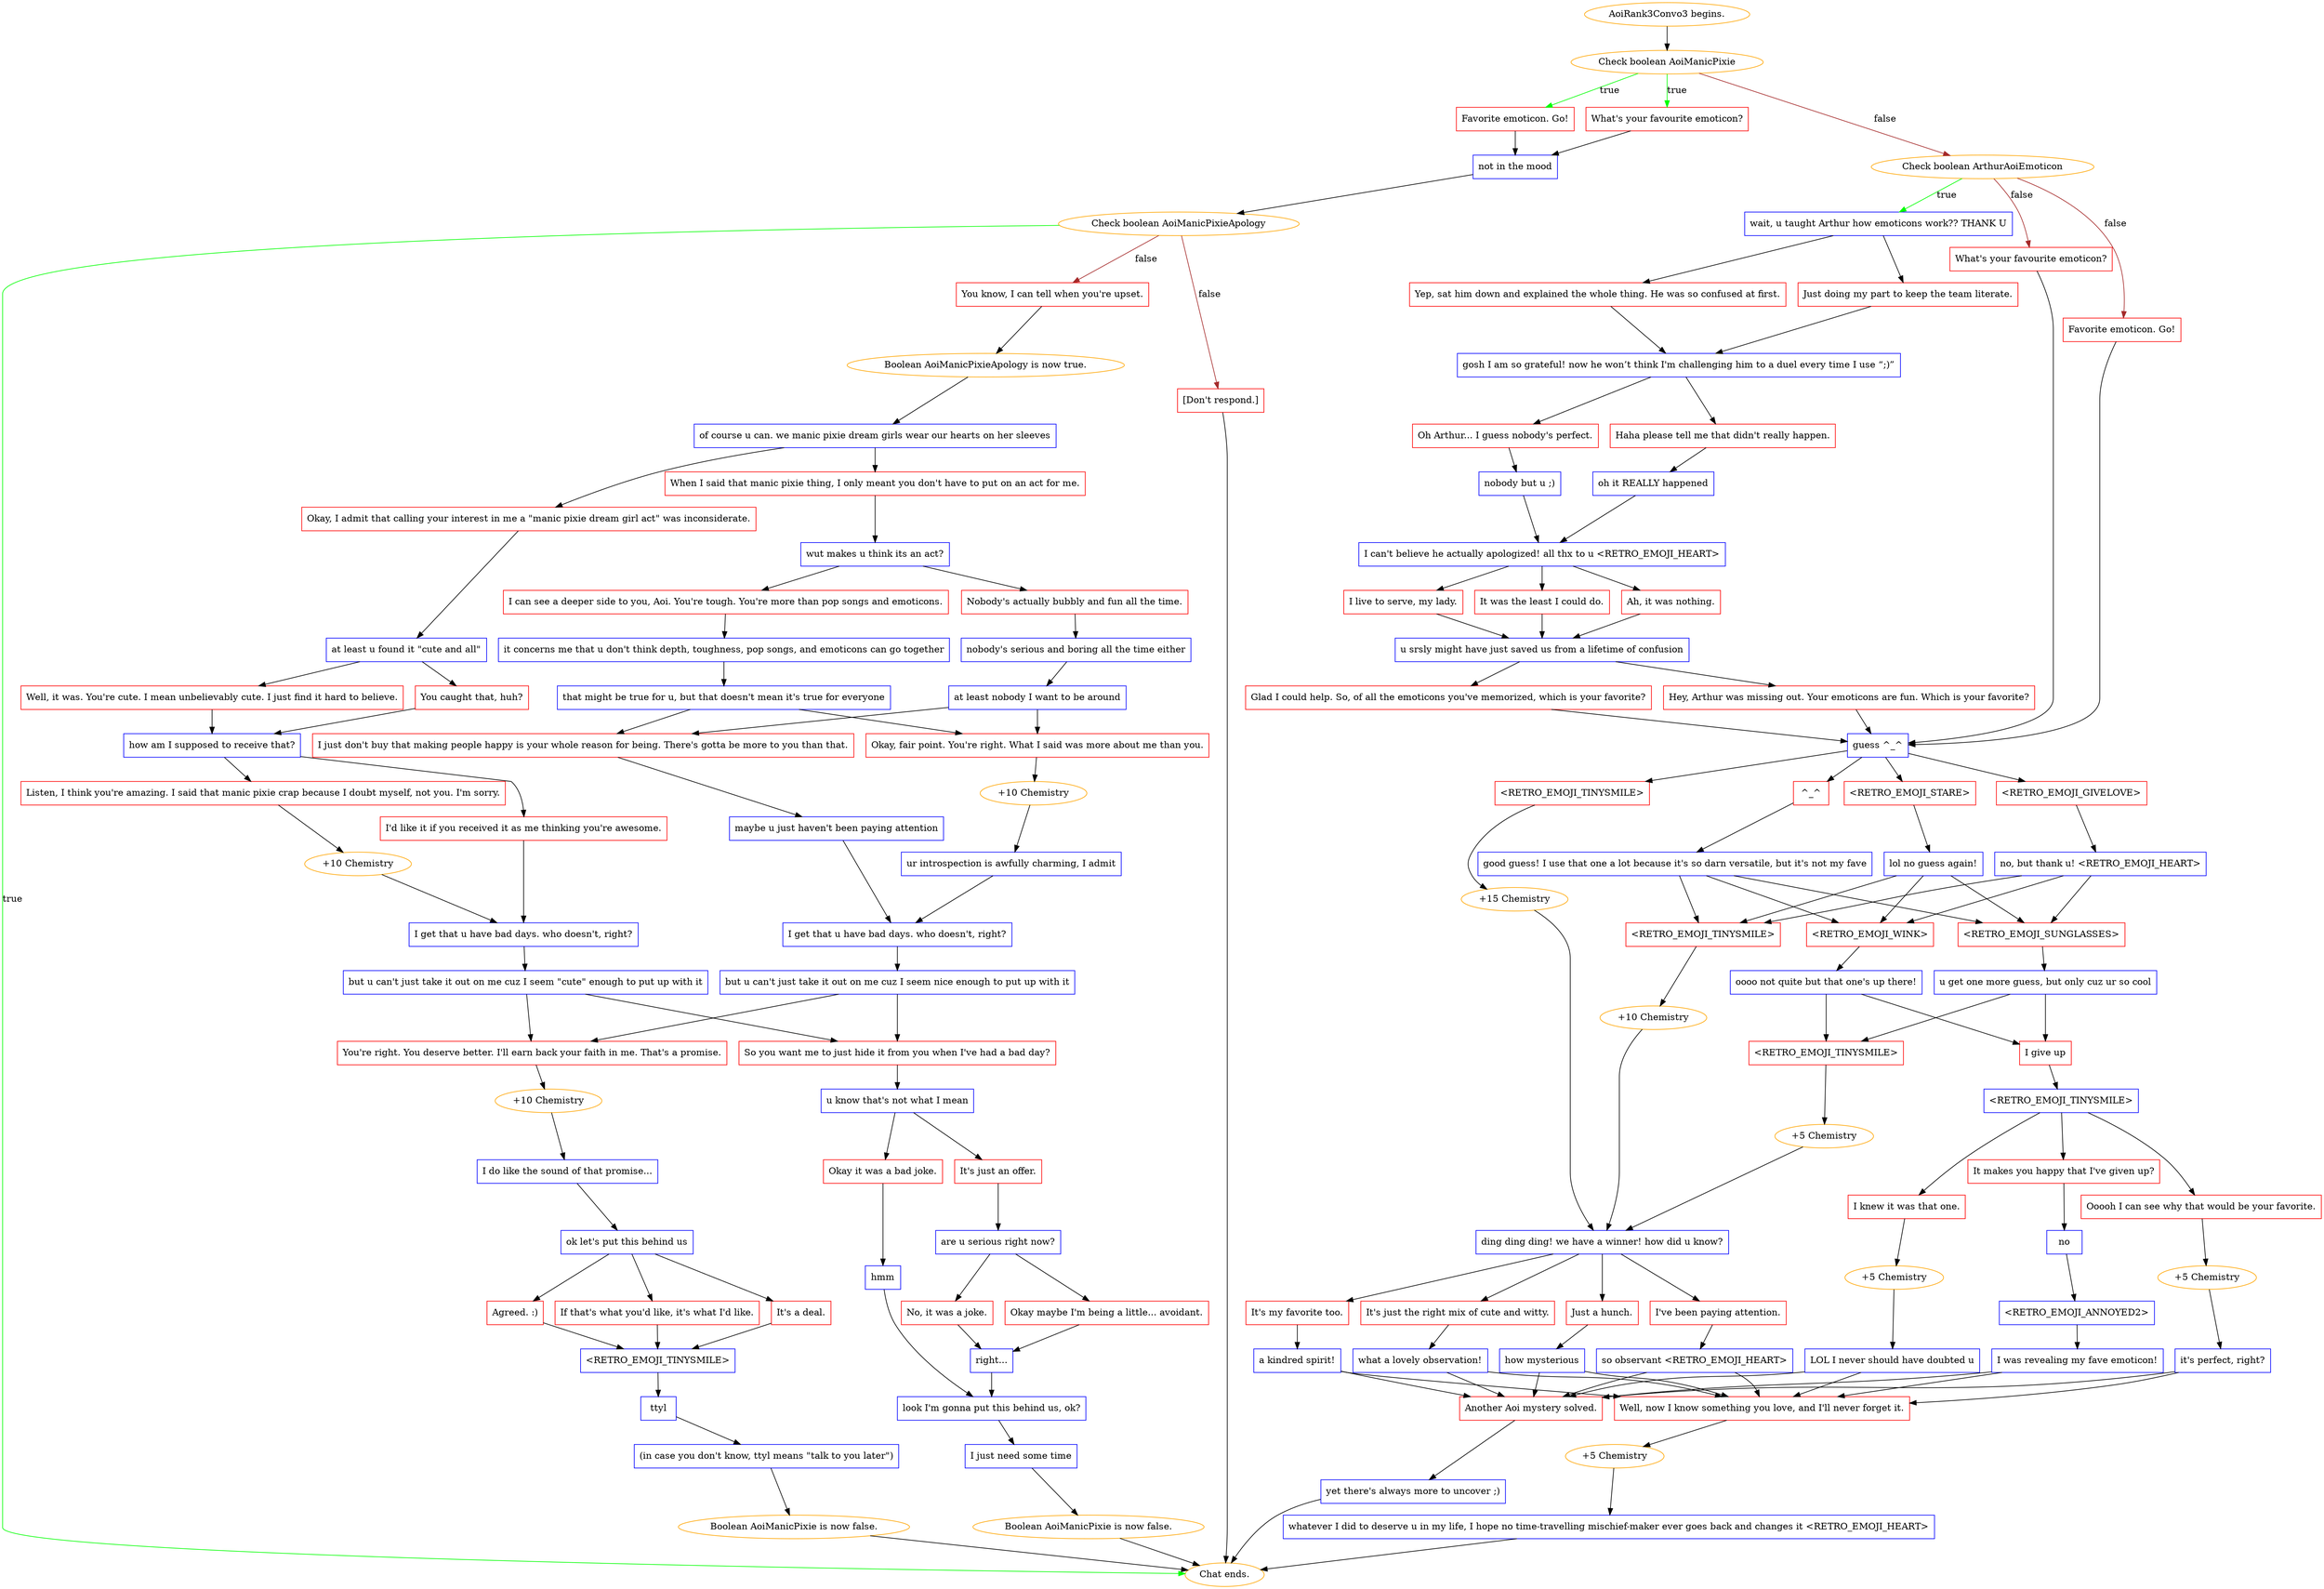 digraph {
	"AoiRank3Convo3 begins." [color=orange];
		"AoiRank3Convo3 begins." -> 1860;
	1860 [label="Check boolean AoiManicPixie",color=orange];
		1860 -> 1891 [label=true,color=green];
		1860 -> 1892 [label=true,color=green];
		1860 -> 1898 [label=false,color=brown];
	1891 [label="What's your favourite emoticon?",shape=box,color=red];
		1891 -> 1893;
	1892 [label="Favorite emoticon. Go!",shape=box,color=red];
		1892 -> 1893;
	1898 [label="Check boolean ArthurAoiEmoticon",color=orange];
		1898 -> 1895 [label=true,color=green];
		1898 -> 1896 [label=false,color=brown];
		1898 -> 1897 [label=false,color=brown];
	1893 [label="not in the mood",shape=box,color=blue];
		1893 -> 1858;
	1895 [label="wait, u taught Arthur how emoticons work?? THANK U",shape=box,color=blue];
		1895 -> 1899;
		1895 -> 1900;
	1896 [label="What's your favourite emoticon?",shape=box,color=red];
		1896 -> 1913;
	1897 [label="Favorite emoticon. Go!",shape=box,color=red];
		1897 -> 1913;
	1858 [label="Check boolean AoiManicPixieApology",color=orange];
		1858 -> "Chat ends." [label=true,color=green];
		1858 -> 1856 [label=false,color=brown];
		1858 -> 1841 [label=false,color=brown];
	1899 [label="Yep, sat him down and explained the whole thing. He was so confused at first.",shape=box,color=red];
		1899 -> 1901;
	1900 [label="Just doing my part to keep the team literate.",shape=box,color=red];
		1900 -> 1901;
	1913 [label="guess ^_^",shape=box,color=blue];
		1913 -> 1914;
		1913 -> 1915;
		1913 -> 1916;
		1913 -> 1917;
	"Chat ends." [color=orange];
	1856 [label="You know, I can tell when you're upset.",shape=box,color=red];
		1856 -> 1843;
	1841 [label="[Don't respond.]",shape=box,color=red];
		1841 -> "Chat ends.";
	1901 [label="gosh I am so grateful! now he won’t think I'm challenging him to a duel every time I use “;)”",shape=box,color=blue];
		1901 -> 1902;
		1901 -> 1903;
	1914 [label="<RETRO_EMOJI_GIVELOVE>",shape=box,color=red];
		1914 -> 1918;
	1915 [label="^_^",shape=box,color=red];
		1915 -> 1919;
	1916 [label="<RETRO_EMOJI_STARE>",shape=box,color=red];
		1916 -> 1920;
	1917 [label="<RETRO_EMOJI_TINYSMILE>",shape=box,color=red];
		1917 -> 1921;
	1843 [label="Boolean AoiManicPixieApology is now true.",color=orange];
		1843 -> 1844;
	1902 [label="Haha please tell me that didn't really happen.",shape=box,color=red];
		1902 -> 1904;
	1903 [label="Oh Arthur... I guess nobody's perfect.",shape=box,color=red];
		1903 -> 1905;
	1918 [label="no, but thank u! <RETRO_EMOJI_HEART>",shape=box,color=blue];
		1918 -> 1922;
		1918 -> 1923;
		1918 -> 1924;
	1919 [label="good guess! I use that one a lot because it's so darn versatile, but it's not my fave",shape=box,color=blue];
		1919 -> 1922;
		1919 -> 1923;
		1919 -> 1924;
	1920 [label="lol no guess again!",shape=box,color=blue];
		1920 -> 1922;
		1920 -> 1923;
		1920 -> 1924;
	1921 [label="+15 Chemistry",color=orange];
		1921 -> 1931;
	1844 [label="of course u can. we manic pixie dream girls wear our hearts on her sleeves",shape=box,color=blue];
		1844 -> 1845;
		1844 -> 1846;
	1904 [label="oh it REALLY happened",shape=box,color=blue];
		1904 -> 1906;
	1905 [label="nobody but u ;)",shape=box,color=blue];
		1905 -> 1906;
	1922 [label="<RETRO_EMOJI_WINK>",shape=box,color=red];
		1922 -> 1925;
	1923 [label="<RETRO_EMOJI_SUNGLASSES>",shape=box,color=red];
		1923 -> 1926;
	1924 [label="<RETRO_EMOJI_TINYSMILE>",shape=box,color=red];
		1924 -> 1927;
	1931 [label="ding ding ding! we have a winner! how did u know?",shape=box,color=blue];
		1931 -> 1943;
		1931 -> 1944;
		1931 -> 1945;
		1931 -> 1946;
	1845 [label="Okay, I admit that calling your interest in me a \"manic pixie dream girl act\" was inconsiderate.",shape=box,color=red];
		1845 -> 1847;
	1846 [label="When I said that manic pixie thing, I only meant you don't have to put on an act for me.",shape=box,color=red];
		1846 -> 1833;
	1906 [label="I can't believe he actually apologized! all thx to u <RETRO_EMOJI_HEART>",shape=box,color=blue];
		1906 -> 1907;
		1906 -> 1908;
		1906 -> 1909;
	1925 [label="oooo not quite but that one's up there!",shape=box,color=blue];
		1925 -> 1928;
		1925 -> 1929;
	1926 [label="u get one more guess, but only cuz ur so cool",shape=box,color=blue];
		1926 -> 1928;
		1926 -> 1929;
	1927 [label="+10 Chemistry",color=orange];
		1927 -> 1931;
	1943 [label="It's my favorite too.",shape=box,color=red];
		1943 -> 1947;
	1944 [label="It's just the right mix of cute and witty.",shape=box,color=red];
		1944 -> 1948;
	1945 [label="Just a hunch.",shape=box,color=red];
		1945 -> 1949;
	1946 [label="I've been paying attention.",shape=box,color=red];
		1946 -> 1950;
	1847 [label="at least u found it \"cute and all\"",shape=box,color=blue];
		1847 -> 1848;
		1847 -> 1849;
	1833 [label="wut makes u think its an act?",shape=box,color=blue];
		1833 -> 1852;
		1833 -> 1851;
	1907 [label="Ah, it was nothing.",shape=box,color=red];
		1907 -> 1910;
	1908 [label="I live to serve, my lady.",shape=box,color=red];
		1908 -> 1910;
	1909 [label="It was the least I could do.",shape=box,color=red];
		1909 -> 1910;
	1928 [label="I give up",shape=box,color=red];
		1928 -> 1932;
	1929 [label="<RETRO_EMOJI_TINYSMILE>",shape=box,color=red];
		1929 -> 1930;
	1947 [label="a kindred spirit!",shape=box,color=blue];
		1947 -> 1951;
		1947 -> 1952;
	1948 [label="what a lovely observation!",shape=box,color=blue];
		1948 -> 1951;
		1948 -> 1952;
	1949 [label="how mysterious",shape=box,color=blue];
		1949 -> 1951;
		1949 -> 1952;
	1950 [label="so observant <RETRO_EMOJI_HEART>",shape=box,color=blue];
		1950 -> 1951;
		1950 -> 1952;
	1848 [label="Well, it was. You're cute. I mean unbelievably cute. I just find it hard to believe.",shape=box,color=red];
		1848 -> 1850;
	1849 [label="You caught that, huh?",shape=box,color=red];
		1849 -> 1850;
	1852 [label="Nobody's actually bubbly and fun all the time.",shape=box,color=red];
		1852 -> 1834;
	1851 [label="I can see a deeper side to you, Aoi. You're tough. You're more than pop songs and emoticons.",shape=box,color=red];
		1851 -> 1835;
	1910 [label="u srsly might have just saved us from a lifetime of confusion",shape=box,color=blue];
		1910 -> 1911;
		1910 -> 1912;
	1932 [label="<RETRO_EMOJI_TINYSMILE>",shape=box,color=blue];
		1932 -> 1933;
		1932 -> 1934;
		1932 -> 1935;
	1930 [label="+5 Chemistry",color=orange];
		1930 -> 1931;
	1951 [label="Well, now I know something you love, and I'll never forget it.",shape=box,color=red];
		1951 -> 1954;
	1952 [label="Another Aoi mystery solved.",shape=box,color=red];
		1952 -> 1957;
	1850 [label="how am I supposed to receive that?",shape=box,color=blue];
		1850 -> 1836;
		1850 -> 1837;
	1834 [label="nobody's serious and boring all the time either",shape=box,color=blue];
		1834 -> 1840;
	1835 [label="it concerns me that u don't think depth, toughness, pop songs, and emoticons can go together",shape=box,color=blue];
		1835 -> 1890;
	1911 [label="Glad I could help. So, of all the emoticons you've memorized, which is your favorite?",shape=box,color=red];
		1911 -> 1913;
	1912 [label="Hey, Arthur was missing out. Your emoticons are fun. Which is your favorite?",shape=box,color=red];
		1912 -> 1913;
	1933 [label="Ooooh I can see why that would be your favorite.",shape=box,color=red];
		1933 -> 1936;
	1934 [label="It makes you happy that I've given up?",shape=box,color=red];
		1934 -> 1940;
	1935 [label="I knew it was that one.",shape=box,color=red];
		1935 -> 1938;
	1954 [label="+5 Chemistry",color=orange];
		1954 -> 1955;
	1957 [label="yet there's always more to uncover ;)",shape=box,color=blue];
		1957 -> "Chat ends.";
	1836 [label="Listen, I think you're amazing. I said that manic pixie crap because I doubt myself, not you. I'm sorry.",shape=box,color=red];
		1836 -> 1838;
	1837 [label="I'd like it if you received it as me thinking you're awesome.",shape=box,color=red];
		1837 -> 1888;
	1840 [label="at least nobody I want to be around",shape=box,color=blue];
		1840 -> 1839;
		1840 -> 1889;
	1890 [label="that might be true for u, but that doesn't mean it's true for everyone",shape=box,color=blue];
		1890 -> 1889;
		1890 -> 1839;
	1936 [label="+5 Chemistry",color=orange];
		1936 -> 1937;
	1940 [label="no",shape=box,color=blue];
		1940 -> 1941;
	1938 [label="+5 Chemistry",color=orange];
		1938 -> 1939;
	1955 [label="whatever I did to deserve u in my life, I hope no time-travelling mischief-maker ever goes back and changes it <RETRO_EMOJI_HEART>",shape=box,color=blue];
		1955 -> "Chat ends.";
	1838 [label="+10 Chemistry",color=orange];
		1838 -> 1888;
	1888 [label="I get that u have bad days. who doesn't, right?",shape=box,color=blue];
		1888 -> 1887;
	1839 [label="I just don't buy that making people happy is your whole reason for being. There's gotta be more to you than that.",shape=box,color=red];
		1839 -> 1886;
	1889 [label="Okay, fair point. You're right. What I said was more about me than you.",shape=box,color=red];
		1889 -> 1885;
	1937 [label="it's perfect, right?",shape=box,color=blue];
		1937 -> 1951;
		1937 -> 1952;
	1941 [label="<RETRO_EMOJI_ANNOYED2>",shape=box,color=blue];
		1941 -> 1942;
	1939 [label="LOL I never should have doubted u",shape=box,color=blue];
		1939 -> 1951;
		1939 -> 1952;
	1887 [label="but u can't just take it out on me cuz I seem \"cute\" enough to put up with it",shape=box,color=blue];
		1887 -> 1881;
		1887 -> 1880;
	1886 [label="maybe u just haven't been paying attention",shape=box,color=blue];
		1886 -> 1883;
	1885 [label="+10 Chemistry",color=orange];
		1885 -> 1884;
	1942 [label="I was revealing my fave emoticon!",shape=box,color=blue];
		1942 -> 1951;
		1942 -> 1952;
	1881 [label="You're right. You deserve better. I'll earn back your faith in me. That's a promise.",shape=box,color=red];
		1881 -> 1879;
	1880 [label="So you want me to just hide it from you when I've had a bad day?",shape=box,color=red];
		1880 -> 1878;
	1883 [label="I get that u have bad days. who doesn't, right?",shape=box,color=blue];
		1883 -> 1882;
	1884 [label="ur introspection is awfully charming, I admit",shape=box,color=blue];
		1884 -> 1883;
	1879 [label="+10 Chemistry",color=orange];
		1879 -> 1875;
	1878 [label="u know that's not what I mean",shape=box,color=blue];
		1878 -> 1877;
		1878 -> 1876;
	1882 [label="but u can't just take it out on me cuz I seem nice enough to put up with it",shape=box,color=blue];
		1882 -> 1881;
		1882 -> 1880;
	1875 [label="I do like the sound of that promise...",shape=box,color=blue];
		1875 -> 1874;
	1877 [label="It's just an offer.",shape=box,color=red];
		1877 -> 1867;
	1876 [label="Okay it was a bad joke.",shape=box,color=red];
		1876 -> 1866;
	1874 [label="ok let's put this behind us",shape=box,color=blue];
		1874 -> 1873;
		1874 -> 1872;
		1874 -> 1871;
	1867 [label="are u serious right now?",shape=box,color=blue];
		1867 -> 1865;
		1867 -> 1864;
	1866 [label="hmm",shape=box,color=blue];
		1866 -> 1861;
	1873 [label="It's a deal.",shape=box,color=red];
		1873 -> 1870;
	1872 [label="Agreed. :)",shape=box,color=red];
		1872 -> 1870;
	1871 [label="If that's what you'd like, it's what I'd like.",shape=box,color=red];
		1871 -> 1870;
	1865 [label="Okay maybe I'm being a little... avoidant.",shape=box,color=red];
		1865 -> 1863;
	1864 [label="No, it was a joke.",shape=box,color=red];
		1864 -> 1863;
	1861 [label="look I'm gonna put this behind us, ok?",shape=box,color=blue];
		1861 -> 1862;
	1870 [label="<RETRO_EMOJI_TINYSMILE>",shape=box,color=blue];
		1870 -> 1869;
	1863 [label="right...",shape=box,color=blue];
		1863 -> 1861;
	1862 [label="I just need some time",shape=box,color=blue];
		1862 -> 1859;
	1869 [label="ttyl",shape=box,color=blue];
		1869 -> 1868;
	1859 [label="Boolean AoiManicPixie is now false.",color=orange];
		1859 -> "Chat ends.";
	1868 [label="(in case you don't know, ttyl means \"talk to you later\")",shape=box,color=blue];
		1868 -> 1853;
	1853 [label="Boolean AoiManicPixie is now false.",color=orange];
		1853 -> "Chat ends.";
}